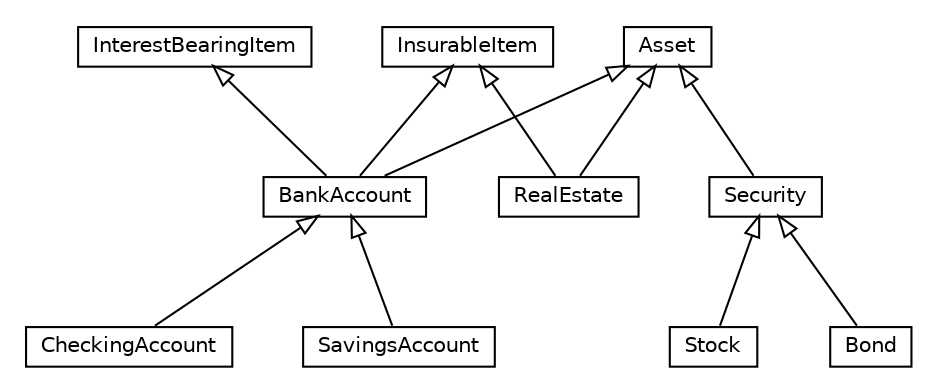 #!/usr/local/bin/dot
#
# Class diagram 
# Generated by UMLGraph version R5_6-9-g37cd34 (http://www.umlgraph.org/)
#

digraph G {
graph [fontnames="svg"]
edge [fontname="Helvetica",fontsize=10,labelfontname="Helvetica",labelfontsize=10,color="black"];
node [fontname="Helvetica",fontcolor="black",fontsize=10,shape=plaintext];
nodesep=0.25;
ranksep=0.5;
// Asset
c55 [label=<<table title="Asset" border="0" cellborder="1" cellspacing="0" cellpadding="2" port="p"><tr><td><table border="0" cellspacing="0" cellpadding="1"><tr><td align="center" balign="center"> Asset </td></tr></table></td></tr></table>>];
// InterestBearingItem
c56 [label=<<table title="InterestBearingItem" border="0" cellborder="1" cellspacing="0" cellpadding="2" port="p"><tr><td><table border="0" cellspacing="0" cellpadding="1"><tr><td align="center" balign="center"> InterestBearingItem </td></tr></table></td></tr></table>>];
// InsurableItem
c57 [label=<<table title="InsurableItem" border="0" cellborder="1" cellspacing="0" cellpadding="2" port="p"><tr><td><table border="0" cellspacing="0" cellpadding="1"><tr><td align="center" balign="center"> InsurableItem </td></tr></table></td></tr></table>>];
// BankAccount
c58 [label=<<table title="BankAccount" border="0" cellborder="1" cellspacing="0" cellpadding="2" port="p"><tr><td><table border="0" cellspacing="0" cellpadding="1"><tr><td align="center" balign="center"> BankAccount </td></tr></table></td></tr></table>>];
// RealEstate
c59 [label=<<table title="RealEstate" border="0" cellborder="1" cellspacing="0" cellpadding="2" port="p"><tr><td><table border="0" cellspacing="0" cellpadding="1"><tr><td align="center" balign="center"> RealEstate </td></tr></table></td></tr></table>>];
// Security
c60 [label=<<table title="Security" border="0" cellborder="1" cellspacing="0" cellpadding="2" port="p"><tr><td><table border="0" cellspacing="0" cellpadding="1"><tr><td align="center" balign="center"> Security </td></tr></table></td></tr></table>>];
// Stock
c61 [label=<<table title="Stock" border="0" cellborder="1" cellspacing="0" cellpadding="2" port="p"><tr><td><table border="0" cellspacing="0" cellpadding="1"><tr><td align="center" balign="center"> Stock </td></tr></table></td></tr></table>>];
// Bond
c62 [label=<<table title="Bond" border="0" cellborder="1" cellspacing="0" cellpadding="2" port="p"><tr><td><table border="0" cellspacing="0" cellpadding="1"><tr><td align="center" balign="center"> Bond </td></tr></table></td></tr></table>>];
// CheckingAccount
c63 [label=<<table title="CheckingAccount" border="0" cellborder="1" cellspacing="0" cellpadding="2" port="p"><tr><td><table border="0" cellspacing="0" cellpadding="1"><tr><td align="center" balign="center"> CheckingAccount </td></tr></table></td></tr></table>>];
// SavingsAccount
c64 [label=<<table title="SavingsAccount" border="0" cellborder="1" cellspacing="0" cellpadding="2" port="p"><tr><td><table border="0" cellspacing="0" cellpadding="1"><tr><td align="center" balign="center"> SavingsAccount </td></tr></table></td></tr></table>>];
//BankAccount extends Asset
c55:p -> c58:p [arrowtail=empty,dir=back,weight=10];
//BankAccount extends InsurableItem
c57:p -> c58:p [arrowtail=empty,dir=back,weight=10];
//BankAccount extends InterestBearingItem
c56:p -> c58:p [arrowtail=empty,dir=back,weight=10];
//RealEstate extends Asset
c55:p -> c59:p [arrowtail=empty,dir=back,weight=10];
//RealEstate extends InsurableItem
c57:p -> c59:p [arrowtail=empty,dir=back,weight=10];
//Security extends Asset
c55:p -> c60:p [arrowtail=empty,dir=back,weight=10];
//Stock extends Security
c60:p -> c61:p [arrowtail=empty,dir=back,weight=10];
//Bond extends Security
c60:p -> c62:p [arrowtail=empty,dir=back,weight=10];
//CheckingAccount extends BankAccount
c58:p -> c63:p [arrowtail=empty,dir=back,weight=10];
//SavingsAccount extends BankAccount
c58:p -> c64:p [arrowtail=empty,dir=back,weight=10];
}

